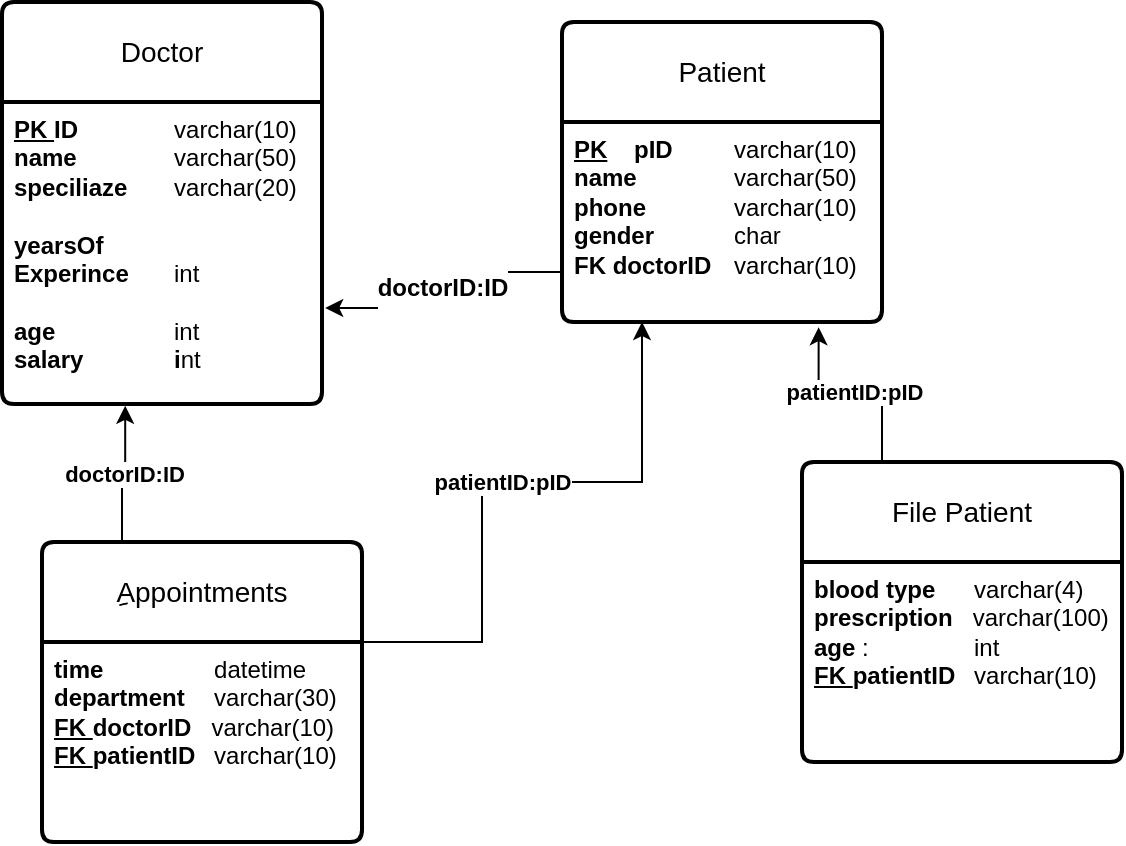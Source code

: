 <mxfile version="24.0.7" type="device">
  <diagram name="Page-1" id="RO6wWbEDTvjJD6k9kGkK">
    <mxGraphModel dx="936" dy="511" grid="1" gridSize="10" guides="1" tooltips="1" connect="1" arrows="1" fold="1" page="1" pageScale="1" pageWidth="827" pageHeight="1169" math="0" shadow="0">
      <root>
        <mxCell id="0" />
        <mxCell id="1" parent="0" />
        <mxCell id="FHhUy-Q9OWQWM8c3zRxM-21" value="Doctor" style="swimlane;childLayout=stackLayout;horizontal=1;startSize=50;horizontalStack=0;rounded=1;fontSize=14;fontStyle=0;strokeWidth=2;resizeParent=0;resizeLast=1;shadow=0;dashed=0;align=center;arcSize=4;whiteSpace=wrap;html=1;" vertex="1" parent="1">
          <mxGeometry x="200" y="120" width="160" height="201" as="geometry" />
        </mxCell>
        <mxCell id="FHhUy-Q9OWQWM8c3zRxM-22" value="&lt;b&gt;&lt;font style=&quot;font-size: 12px;&quot;&gt;&lt;u&gt;PK &lt;/u&gt;ID&lt;/font&gt;&lt;/b&gt;&lt;span style=&quot;white-space: pre;&quot;&gt;&lt;span style=&quot;white-space: pre;&quot;&gt;&lt;b&gt;&#x9;&lt;span style=&quot;white-space: pre;&quot;&gt;&#x9;&lt;/span&gt;&lt;/b&gt;&lt;/span&gt;&lt;/span&gt;varchar(10)&lt;div&gt;&lt;b&gt;name &lt;span style=&quot;white-space: pre;&quot;&gt;&#x9;&lt;span style=&quot;white-space: pre;&quot;&gt;&#x9;&lt;/span&gt;&lt;/span&gt;&lt;/b&gt;varchar(50)&lt;/div&gt;&lt;div&gt;&lt;b&gt;speciliaze &lt;span style=&quot;white-space: pre;&quot;&gt;&#x9;&lt;/span&gt;&lt;/b&gt;varchar(20)&lt;/div&gt;&lt;div&gt;&lt;br&gt;&lt;/div&gt;&lt;div&gt;&lt;b&gt;yearsOf&lt;/b&gt;&lt;/div&gt;&lt;div&gt;&lt;b&gt;Experince&lt;span style=&quot;white-space: pre;&quot;&gt;&#x9;&lt;/span&gt;&lt;/b&gt;int&lt;/div&gt;&lt;div&gt;&lt;br&gt;&lt;/div&gt;&lt;div&gt;&lt;b&gt;age &lt;span style=&quot;white-space: pre;&quot;&gt;&#x9;&lt;/span&gt;&lt;span style=&quot;white-space: pre;&quot;&gt;&#x9;&lt;/span&gt;&lt;span style=&quot;white-space: pre;&quot;&gt;&#x9;&lt;/span&gt;&lt;/b&gt;int&amp;nbsp;&lt;/div&gt;&lt;div&gt;&lt;b&gt;salary&lt;span style=&quot;white-space: pre;&quot;&gt;&#x9;&lt;/span&gt;&lt;span style=&quot;white-space: pre;&quot;&gt;&#x9;&lt;/span&gt;i&lt;/b&gt;nt&amp;nbsp;&amp;nbsp;&lt;/div&gt;&lt;div&gt;&lt;br&gt;&lt;/div&gt;" style="align=left;strokeColor=none;fillColor=none;spacingLeft=4;fontSize=12;verticalAlign=top;resizable=0;rotatable=0;part=1;html=1;" vertex="1" parent="FHhUy-Q9OWQWM8c3zRxM-21">
          <mxGeometry y="50" width="160" height="151" as="geometry" />
        </mxCell>
        <mxCell id="FHhUy-Q9OWQWM8c3zRxM-24" value="Patient" style="swimlane;childLayout=stackLayout;horizontal=1;startSize=50;horizontalStack=0;rounded=1;fontSize=14;fontStyle=0;strokeWidth=2;resizeParent=0;resizeLast=1;shadow=0;dashed=0;align=center;arcSize=4;whiteSpace=wrap;html=1;" vertex="1" parent="1">
          <mxGeometry x="480" y="130" width="160" height="150" as="geometry" />
        </mxCell>
        <mxCell id="FHhUy-Q9OWQWM8c3zRxM-25" value="&lt;font style=&quot;font-size: 12px;&quot;&gt;&lt;b style=&quot;text-decoration-line: underline;&quot;&gt;PK&lt;/b&gt;&amp;nbsp; &amp;nbsp; &lt;b&gt;pID&lt;/b&gt;&lt;/font&gt;&amp;nbsp;&lt;span style=&quot;white-space: pre;&quot;&gt;&lt;span style=&quot;white-space: pre;&quot;&gt;&#x9;&lt;/span&gt;&lt;/span&gt;varchar(10)&lt;div&gt;&lt;b&gt;name &lt;span style=&quot;white-space: pre;&quot;&gt;&#x9;&lt;span style=&quot;white-space: pre;&quot;&gt;&#x9;&lt;/span&gt;&lt;/span&gt;&lt;/b&gt;varchar(50)&lt;/div&gt;&lt;div&gt;&lt;b&gt;phone&amp;nbsp;&lt;span style=&quot;white-space: pre;&quot;&gt;&#x9;&lt;/span&gt;&lt;span style=&quot;white-space: pre;&quot;&gt;&#x9;&lt;/span&gt;&lt;/b&gt;varchar(10)&lt;/div&gt;&lt;div&gt;&lt;b&gt;gender&lt;/b&gt;&lt;span style=&quot;font-weight: bold; white-space: pre;&quot;&gt;&#x9;&lt;/span&gt;&lt;span style=&quot;font-weight: bold; white-space: pre;&quot;&gt;&#x9;&lt;/span&gt;char&lt;/div&gt;&lt;div&gt;&lt;b style=&quot;background-color: initial;&quot;&gt;FK&amp;nbsp;&lt;/b&gt;&lt;b style=&quot;background-color: initial;&quot;&gt;doctorID&lt;/b&gt;&lt;span style=&quot;background-color: initial; white-space-collapse: preserve;&quot;&gt;&lt;b&gt;&#x9;&lt;/b&gt;&lt;/span&gt;&lt;span style=&quot;background-color: initial;&quot;&gt;varchar(10)&lt;/span&gt;&lt;br&gt;&lt;/div&gt;&lt;div&gt;&lt;br&gt;&lt;/div&gt;" style="align=left;strokeColor=none;fillColor=none;spacingLeft=4;fontSize=12;verticalAlign=top;resizable=0;rotatable=0;part=1;html=1;" vertex="1" parent="FHhUy-Q9OWQWM8c3zRxM-24">
          <mxGeometry y="50" width="160" height="100" as="geometry" />
        </mxCell>
        <mxCell id="FHhUy-Q9OWQWM8c3zRxM-26" value="&lt;br&gt;&lt;b style=&quot;color: rgb(0, 0, 0); font-family: Helvetica; font-size: 12px; font-style: normal; font-variant-ligatures: normal; font-variant-caps: normal; letter-spacing: normal; orphans: 2; text-align: left; text-indent: 0px; text-transform: none; widows: 2; word-spacing: 0px; -webkit-text-stroke-width: 0px; white-space: nowrap; background-color: initial; text-decoration-thickness: initial; text-decoration-style: initial; text-decoration-color: initial;&quot;&gt;doctorID:ID&lt;/b&gt;&lt;div&gt;&lt;br&gt;&lt;/div&gt;" style="edgeStyle=orthogonalEdgeStyle;rounded=0;orthogonalLoop=1;jettySize=auto;html=1;exitX=0;exitY=0.75;exitDx=0;exitDy=0;entryX=1.01;entryY=0.682;entryDx=0;entryDy=0;entryPerimeter=0;" edge="1" parent="1" source="FHhUy-Q9OWQWM8c3zRxM-25" target="FHhUy-Q9OWQWM8c3zRxM-22">
          <mxGeometry relative="1" as="geometry" />
        </mxCell>
        <mxCell id="FHhUy-Q9OWQWM8c3zRxM-28" value="ِِAppointments" style="swimlane;childLayout=stackLayout;horizontal=1;startSize=50;horizontalStack=0;rounded=1;fontSize=14;fontStyle=0;strokeWidth=2;resizeParent=0;resizeLast=1;shadow=0;dashed=0;align=center;arcSize=4;whiteSpace=wrap;html=1;" vertex="1" parent="1">
          <mxGeometry x="220" y="390" width="160" height="150" as="geometry" />
        </mxCell>
        <mxCell id="FHhUy-Q9OWQWM8c3zRxM-29" value="&lt;div&gt;&lt;div&gt;&lt;b&gt;time&amp;nbsp;&lt;span style=&quot;white-space-collapse: preserve;&quot;&gt;&#x9;&lt;/span&gt;&lt;span style=&quot;white-space-collapse: preserve;&quot;&gt;&#x9;&lt;/span&gt;&lt;/b&gt;datetime&lt;/div&gt;&lt;div&gt;&lt;b&gt;department&lt;/b&gt;&lt;span style=&quot;font-weight: bold; white-space: pre;&quot;&gt;&#x9;&lt;/span&gt;varchar(30)&lt;/div&gt;&lt;div&gt;&lt;b&gt;&lt;u&gt;FK&amp;nbsp;&lt;/u&gt;doctorID&lt;/b&gt;&amp;nbsp; &amp;nbsp;varchar(10)&lt;div&gt;&lt;b&gt;&lt;u&gt;FK&amp;nbsp;&lt;/u&gt;patientID&amp;nbsp;&lt;span style=&quot;white-space-collapse: preserve;&quot;&gt;&#x9;&lt;/span&gt;&lt;/b&gt;&lt;span style=&quot;background-color: initial;&quot;&gt;varchar(10)&lt;/span&gt;&lt;/div&gt;&lt;div&gt;&lt;/div&gt;&lt;/div&gt;&lt;/div&gt;&lt;div&gt;&lt;br&gt;&lt;/div&gt;" style="align=left;strokeColor=none;fillColor=none;spacingLeft=4;fontSize=12;verticalAlign=top;resizable=0;rotatable=0;part=1;html=1;" vertex="1" parent="FHhUy-Q9OWQWM8c3zRxM-28">
          <mxGeometry y="50" width="160" height="100" as="geometry" />
        </mxCell>
        <mxCell id="FHhUy-Q9OWQWM8c3zRxM-30" value="&lt;b&gt;doctorID:ID&lt;/b&gt;" style="edgeStyle=orthogonalEdgeStyle;rounded=0;orthogonalLoop=1;jettySize=auto;html=1;exitX=0.25;exitY=0;exitDx=0;exitDy=0;entryX=0.385;entryY=1.006;entryDx=0;entryDy=0;entryPerimeter=0;" edge="1" parent="1" source="FHhUy-Q9OWQWM8c3zRxM-28" target="FHhUy-Q9OWQWM8c3zRxM-22">
          <mxGeometry relative="1" as="geometry" />
        </mxCell>
        <mxCell id="FHhUy-Q9OWQWM8c3zRxM-31" value="&lt;b&gt;patientID:pID&lt;/b&gt;" style="edgeStyle=orthogonalEdgeStyle;rounded=0;orthogonalLoop=1;jettySize=auto;html=1;exitX=1;exitY=0;exitDx=0;exitDy=0;entryX=0.25;entryY=1;entryDx=0;entryDy=0;" edge="1" parent="1" source="FHhUy-Q9OWQWM8c3zRxM-29" target="FHhUy-Q9OWQWM8c3zRxM-25">
          <mxGeometry relative="1" as="geometry">
            <Array as="points">
              <mxPoint x="440" y="440" />
              <mxPoint x="440" y="360" />
              <mxPoint x="520" y="360" />
            </Array>
          </mxGeometry>
        </mxCell>
        <mxCell id="FHhUy-Q9OWQWM8c3zRxM-32" value="File Patient" style="swimlane;childLayout=stackLayout;horizontal=1;startSize=50;horizontalStack=0;rounded=1;fontSize=14;fontStyle=0;strokeWidth=2;resizeParent=0;resizeLast=1;shadow=0;dashed=0;align=center;arcSize=4;whiteSpace=wrap;html=1;" vertex="1" parent="1">
          <mxGeometry x="600" y="350" width="160" height="150" as="geometry" />
        </mxCell>
        <mxCell id="FHhUy-Q9OWQWM8c3zRxM-33" value="&lt;div&gt;&lt;b style=&quot;background-color: initial;&quot;&gt;blood type&amp;nbsp; &amp;nbsp;&lt;span style=&quot;white-space-collapse: preserve;&quot;&gt;&#x9;&lt;/span&gt;&lt;/b&gt;&lt;span style=&quot;background-color: initial;&quot;&gt;varchar(4)&lt;/span&gt;&lt;br&gt;&lt;/div&gt;&lt;div&gt;&lt;div&gt;&lt;span style=&quot;background-color: initial;&quot;&gt;&lt;b&gt;prescription&amp;nbsp; &amp;nbsp;&lt;/b&gt;&lt;/span&gt;varchar(100)&lt;/div&gt;&lt;div&gt;&lt;b&gt;age &lt;/b&gt;:&lt;span style=&quot;white-space: pre;&quot;&gt;&#x9;&lt;/span&gt;&lt;span style=&quot;white-space: pre;&quot;&gt;&#x9;&lt;/span&gt;int&amp;nbsp;&lt;/div&gt;&lt;/div&gt;&lt;div&gt;&lt;div&gt;&lt;b&gt;&lt;u&gt;FK&amp;nbsp;&lt;/u&gt;patientID&amp;nbsp;&lt;span style=&quot;white-space-collapse: preserve;&quot;&gt;&#x9;&lt;/span&gt;&lt;/b&gt;&lt;span style=&quot;background-color: initial;&quot;&gt;varchar(10)&lt;/span&gt;&lt;/div&gt;&lt;div&gt;&lt;span style=&quot;background-color: initial;&quot;&gt;&lt;br&gt;&lt;/span&gt;&lt;/div&gt;&lt;div&gt;&lt;/div&gt;&lt;/div&gt;" style="align=left;strokeColor=none;fillColor=none;spacingLeft=4;fontSize=12;verticalAlign=top;resizable=0;rotatable=0;part=1;html=1;" vertex="1" parent="FHhUy-Q9OWQWM8c3zRxM-32">
          <mxGeometry y="50" width="160" height="100" as="geometry" />
        </mxCell>
        <mxCell id="FHhUy-Q9OWQWM8c3zRxM-34" value="&lt;b&gt;patientID:pID&lt;/b&gt;" style="edgeStyle=orthogonalEdgeStyle;rounded=0;orthogonalLoop=1;jettySize=auto;html=1;exitX=0.25;exitY=0;exitDx=0;exitDy=0;entryX=0.802;entryY=1.026;entryDx=0;entryDy=0;entryPerimeter=0;" edge="1" parent="1" source="FHhUy-Q9OWQWM8c3zRxM-32" target="FHhUy-Q9OWQWM8c3zRxM-25">
          <mxGeometry relative="1" as="geometry" />
        </mxCell>
      </root>
    </mxGraphModel>
  </diagram>
</mxfile>
